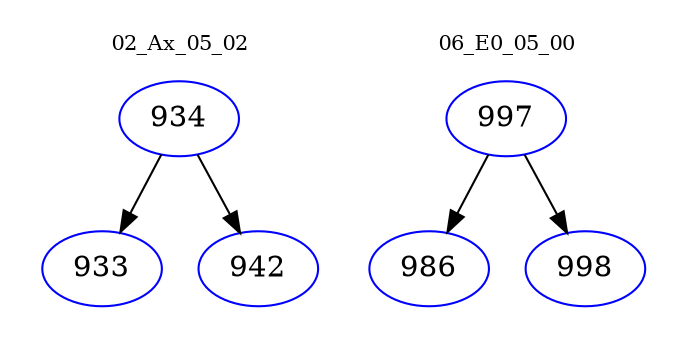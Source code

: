 digraph{
subgraph cluster_0 {
color = white
label = "02_Ax_05_02";
fontsize=10;
T0_934 [label="934", color="blue"]
T0_934 -> T0_933 [color="black"]
T0_933 [label="933", color="blue"]
T0_934 -> T0_942 [color="black"]
T0_942 [label="942", color="blue"]
}
subgraph cluster_1 {
color = white
label = "06_E0_05_00";
fontsize=10;
T1_997 [label="997", color="blue"]
T1_997 -> T1_986 [color="black"]
T1_986 [label="986", color="blue"]
T1_997 -> T1_998 [color="black"]
T1_998 [label="998", color="blue"]
}
}
